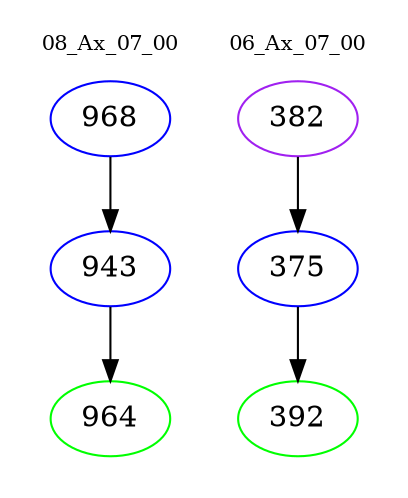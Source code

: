 digraph{
subgraph cluster_0 {
color = white
label = "08_Ax_07_00";
fontsize=10;
T0_968 [label="968", color="blue"]
T0_968 -> T0_943 [color="black"]
T0_943 [label="943", color="blue"]
T0_943 -> T0_964 [color="black"]
T0_964 [label="964", color="green"]
}
subgraph cluster_1 {
color = white
label = "06_Ax_07_00";
fontsize=10;
T1_382 [label="382", color="purple"]
T1_382 -> T1_375 [color="black"]
T1_375 [label="375", color="blue"]
T1_375 -> T1_392 [color="black"]
T1_392 [label="392", color="green"]
}
}
